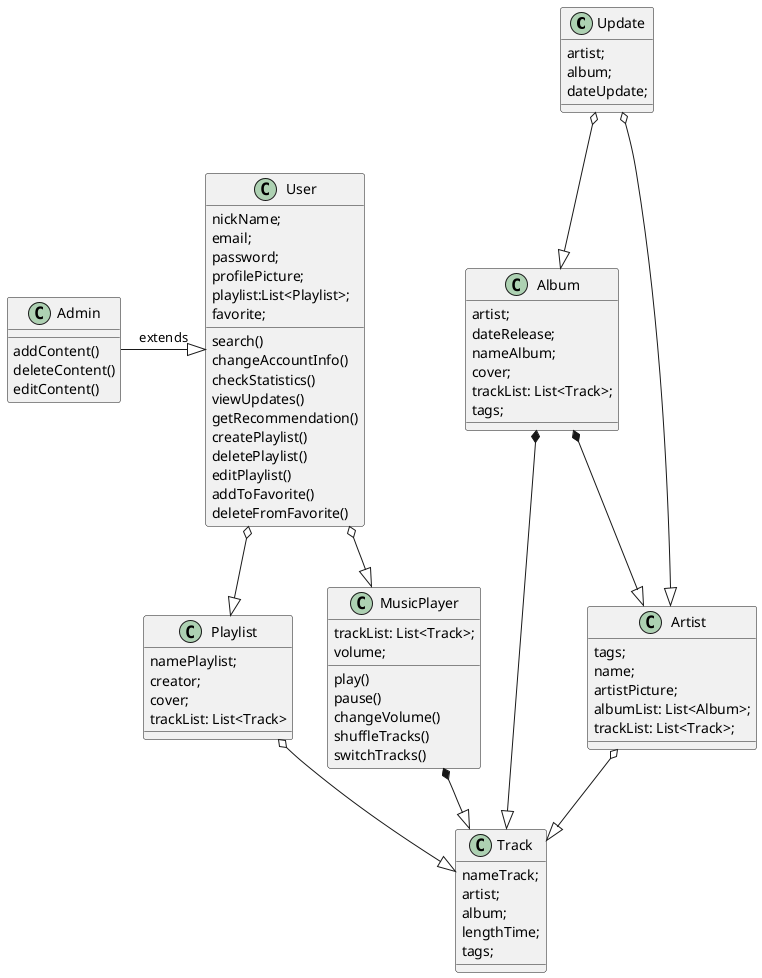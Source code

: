 @startuml


class Update{
artist;
album;
dateUpdate;
}
class Track{
nameTrack;
artist;
album;
lengthTime;
tags;
}
class Playlist{
namePlaylist;
creator;
cover;
trackList: List<Track>
}
class Album{
artist;
dateRelease;
nameAlbum;
cover;
trackList: List<Track>;
tags;
}
class Artist{
tags;
name;
artistPicture;
albumList: List<Album>;
trackList: List<Track>;
}

class Admin{
addContent()
deleteContent()
editContent()
}
class MusicPlayer{
trackList: List<Track>;
volume;
play()
pause()
changeVolume()
shuffleTracks()
switchTracks()
}

class User {
nickName;
email;
password;
profilePicture;
playlist:List<Playlist>;
favorite;
search()
changeAccountInfo()
checkStatistics()
viewUpdates()
getRecommendation()
createPlaylist()
deletePlaylist()
editPlaylist()
addToFavorite()
deleteFromFavorite()
}
Admin-|>User:extends
Album *--|>Artist
Album *--|>Track
MusicPlayer *--|>Track
User o--|>MusicPlayer
Update o--|>Album
Update o--|>Artist
Playlist o--|>Track
Artist o--|>Track
User o--|>Playlist
@enduml